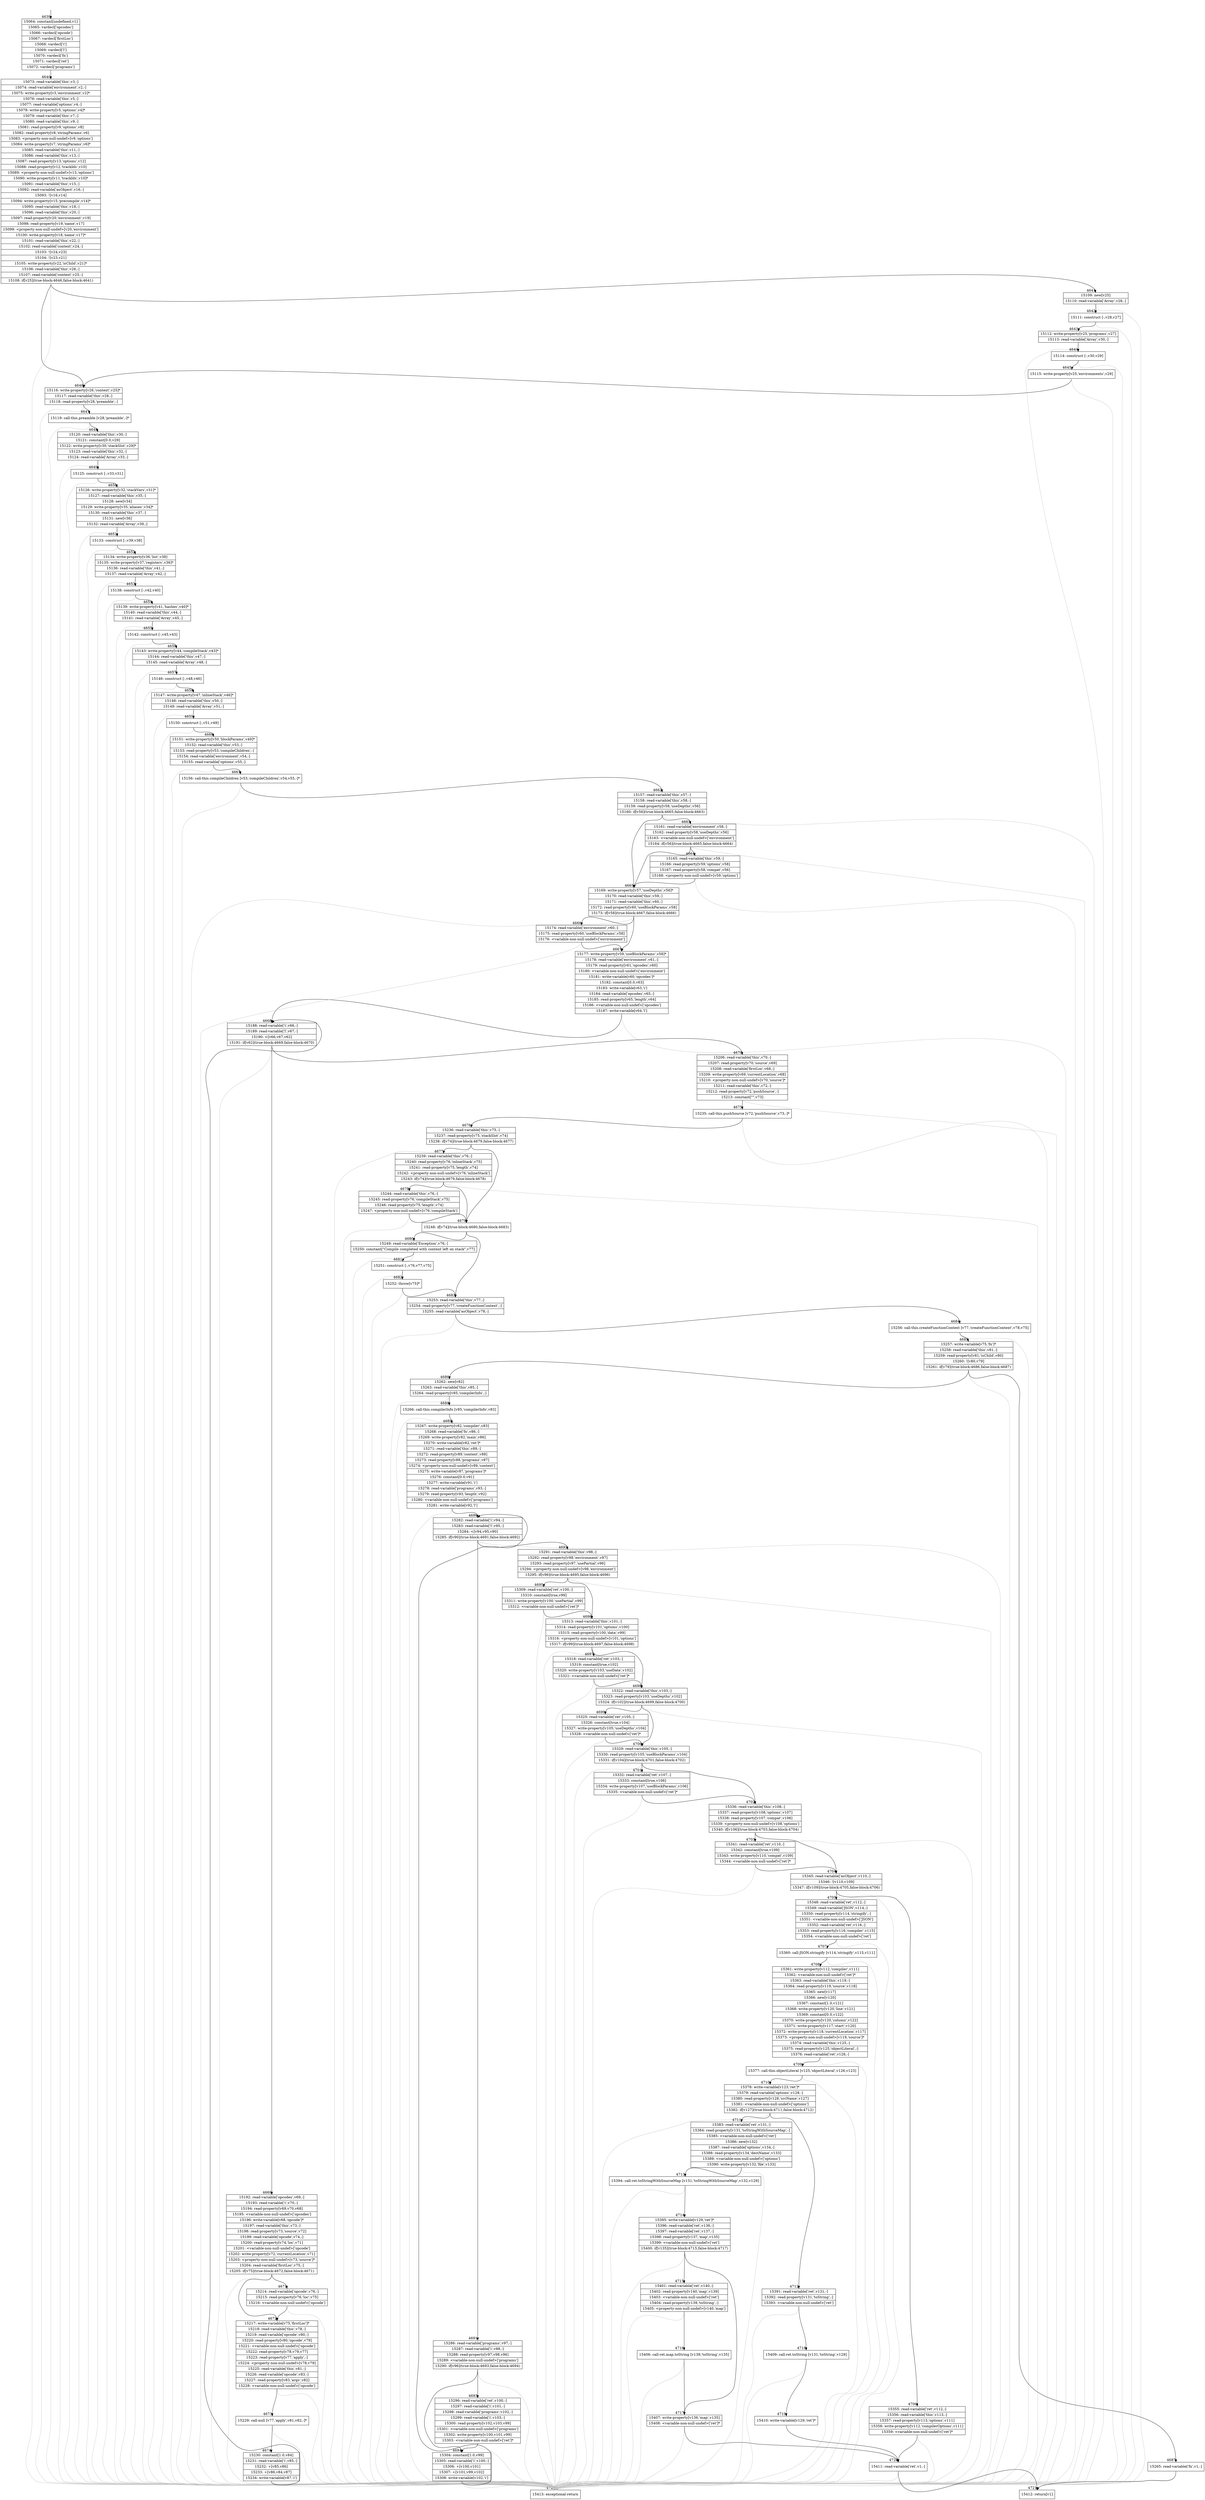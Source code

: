 digraph {
rankdir="TD"
BB_entry211[shape=none,label=""];
BB_entry211 -> BB4639 [tailport=s, headport=n, headlabel="    4639"]
BB4639 [shape=record label="{15064: constant[undefined,v1]|15065: vardecl['opcodes']|15066: vardecl['opcode']|15067: vardecl['firstLoc']|15068: vardecl['i']|15069: vardecl['l']|15070: vardecl['fn']|15071: vardecl['ret']|15072: vardecl['programs']}" ] 
BB4639 -> BB4640 [tailport=s, headport=n, headlabel="      4640"]
BB4640 [shape=record label="{15073: read-variable['this',v3,-]|15074: read-variable['environment',v2,-]|15075: write-property[v3,'environment',v2]*|15076: read-variable['this',v5,-]|15077: read-variable['options',v4,-]|15078: write-property[v5,'options',v4]*|15079: read-variable['this',v7,-]|15080: read-variable['this',v9,-]|15081: read-property[v9,'options',v8]|15082: read-property[v8,'stringParams',v6]|15083: \<property-non-null-undef\>[v9,'options']|15084: write-property[v7,'stringParams',v6]*|15085: read-variable['this',v11,-]|15086: read-variable['this',v13,-]|15087: read-property[v13,'options',v12]|15088: read-property[v12,'trackIds',v10]|15089: \<property-non-null-undef\>[v13,'options']|15090: write-property[v11,'trackIds',v10]*|15091: read-variable['this',v15,-]|15092: read-variable['asObject',v16,-]|15093: ![v16,v14]|15094: write-property[v15,'precompile',v14]*|15095: read-variable['this',v18,-]|15096: read-variable['this',v20,-]|15097: read-property[v20,'environment',v19]|15098: read-property[v19,'name',v17]|15099: \<property-non-null-undef\>[v20,'environment']|15100: write-property[v18,'name',v17]*|15101: read-variable['this',v22,-]|15102: read-variable['context',v24,-]|15103: ![v24,v23]|15104: ![v23,v21]|15105: write-property[v22,'isChild',v21]*|15106: read-variable['this',v26,-]|15107: read-variable['context',v25,-]|15108: if[v25](true-block:4646,false-block:4641)}" ] 
BB4640 -> BB4646 [tailport=s, headport=n, headlabel="      4646"]
BB4640 -> BB4641 [tailport=s, headport=n, headlabel="      4641"]
BB4640 -> BB4722 [tailport=s, headport=n, color=gray, headlabel="      4722"]
BB4641 [shape=record label="{15109: new[v25]|15110: read-variable['Array',v28,-]}" ] 
BB4641 -> BB4642 [tailport=s, headport=n, headlabel="      4642"]
BB4641 -> BB4722 [tailport=s, headport=n, color=gray]
BB4642 [shape=record label="{15111: construct [-,v28,v27]}" ] 
BB4642 -> BB4643 [tailport=s, headport=n, headlabel="      4643"]
BB4642 -> BB4722 [tailport=s, headport=n, color=gray]
BB4643 [shape=record label="{15112: write-property[v25,'programs',v27]|15113: read-variable['Array',v30,-]}" ] 
BB4643 -> BB4644 [tailport=s, headport=n, headlabel="      4644"]
BB4643 -> BB4722 [tailport=s, headport=n, color=gray]
BB4644 [shape=record label="{15114: construct [-,v30,v29]}" ] 
BB4644 -> BB4645 [tailport=s, headport=n, headlabel="      4645"]
BB4644 -> BB4722 [tailport=s, headport=n, color=gray]
BB4645 [shape=record label="{15115: write-property[v25,'environments',v29]}" ] 
BB4645 -> BB4646 [tailport=s, headport=n]
BB4645 -> BB4722 [tailport=s, headport=n, color=gray]
BB4646 [shape=record label="{15116: write-property[v26,'context',v25]*|15117: read-variable['this',v28,-]|15118: read-property[v28,'preamble',-]}" ] 
BB4646 -> BB4647 [tailport=s, headport=n, headlabel="      4647"]
BB4646 -> BB4722 [tailport=s, headport=n, color=gray]
BB4647 [shape=record label="{15119: call-this.preamble [v28,'preamble',-]*}" ] 
BB4647 -> BB4648 [tailport=s, headport=n, headlabel="      4648"]
BB4647 -> BB4722 [tailport=s, headport=n, color=gray]
BB4648 [shape=record label="{15120: read-variable['this',v30,-]|15121: constant[0.0,v29]|15122: write-property[v30,'stackSlot',v29]*|15123: read-variable['this',v32,-]|15124: read-variable['Array',v33,-]}" ] 
BB4648 -> BB4649 [tailport=s, headport=n, headlabel="      4649"]
BB4648 -> BB4722 [tailport=s, headport=n, color=gray]
BB4649 [shape=record label="{15125: construct [-,v33,v31]}" ] 
BB4649 -> BB4650 [tailport=s, headport=n, headlabel="      4650"]
BB4649 -> BB4722 [tailport=s, headport=n, color=gray]
BB4650 [shape=record label="{15126: write-property[v32,'stackVars',v31]*|15127: read-variable['this',v35,-]|15128: new[v34]|15129: write-property[v35,'aliases',v34]*|15130: read-variable['this',v37,-]|15131: new[v36]|15132: read-variable['Array',v39,-]}" ] 
BB4650 -> BB4651 [tailport=s, headport=n, headlabel="      4651"]
BB4650 -> BB4722 [tailport=s, headport=n, color=gray]
BB4651 [shape=record label="{15133: construct [-,v39,v38]}" ] 
BB4651 -> BB4652 [tailport=s, headport=n, headlabel="      4652"]
BB4651 -> BB4722 [tailport=s, headport=n, color=gray]
BB4652 [shape=record label="{15134: write-property[v36,'list',v38]|15135: write-property[v37,'registers',v36]*|15136: read-variable['this',v41,-]|15137: read-variable['Array',v42,-]}" ] 
BB4652 -> BB4653 [tailport=s, headport=n, headlabel="      4653"]
BB4652 -> BB4722 [tailport=s, headport=n, color=gray]
BB4653 [shape=record label="{15138: construct [-,v42,v40]}" ] 
BB4653 -> BB4654 [tailport=s, headport=n, headlabel="      4654"]
BB4653 -> BB4722 [tailport=s, headport=n, color=gray]
BB4654 [shape=record label="{15139: write-property[v41,'hashes',v40]*|15140: read-variable['this',v44,-]|15141: read-variable['Array',v45,-]}" ] 
BB4654 -> BB4655 [tailport=s, headport=n, headlabel="      4655"]
BB4654 -> BB4722 [tailport=s, headport=n, color=gray]
BB4655 [shape=record label="{15142: construct [-,v45,v43]}" ] 
BB4655 -> BB4656 [tailport=s, headport=n, headlabel="      4656"]
BB4655 -> BB4722 [tailport=s, headport=n, color=gray]
BB4656 [shape=record label="{15143: write-property[v44,'compileStack',v43]*|15144: read-variable['this',v47,-]|15145: read-variable['Array',v48,-]}" ] 
BB4656 -> BB4657 [tailport=s, headport=n, headlabel="      4657"]
BB4656 -> BB4722 [tailport=s, headport=n, color=gray]
BB4657 [shape=record label="{15146: construct [-,v48,v46]}" ] 
BB4657 -> BB4658 [tailport=s, headport=n, headlabel="      4658"]
BB4657 -> BB4722 [tailport=s, headport=n, color=gray]
BB4658 [shape=record label="{15147: write-property[v47,'inlineStack',v46]*|15148: read-variable['this',v50,-]|15149: read-variable['Array',v51,-]}" ] 
BB4658 -> BB4659 [tailport=s, headport=n, headlabel="      4659"]
BB4658 -> BB4722 [tailport=s, headport=n, color=gray]
BB4659 [shape=record label="{15150: construct [-,v51,v49]}" ] 
BB4659 -> BB4660 [tailport=s, headport=n, headlabel="      4660"]
BB4659 -> BB4722 [tailport=s, headport=n, color=gray]
BB4660 [shape=record label="{15151: write-property[v50,'blockParams',v49]*|15152: read-variable['this',v53,-]|15153: read-property[v53,'compileChildren',-]|15154: read-variable['environment',v54,-]|15155: read-variable['options',v55,-]}" ] 
BB4660 -> BB4661 [tailport=s, headport=n, headlabel="      4661"]
BB4660 -> BB4722 [tailport=s, headport=n, color=gray]
BB4661 [shape=record label="{15156: call-this.compileChildren [v53,'compileChildren',v54,v55,-]*}" ] 
BB4661 -> BB4662 [tailport=s, headport=n, headlabel="      4662"]
BB4661 -> BB4722 [tailport=s, headport=n, color=gray]
BB4662 [shape=record label="{15157: read-variable['this',v57,-]|15158: read-variable['this',v58,-]|15159: read-property[v58,'useDepths',v56]|15160: if[v56](true-block:4665,false-block:4663)}" ] 
BB4662 -> BB4665 [tailport=s, headport=n, headlabel="      4665"]
BB4662 -> BB4663 [tailport=s, headport=n, headlabel="      4663"]
BB4662 -> BB4722 [tailport=s, headport=n, color=gray]
BB4663 [shape=record label="{15161: read-variable['environment',v58,-]|15162: read-property[v58,'useDepths',v56]|15163: \<variable-non-null-undef\>['environment']|15164: if[v56](true-block:4665,false-block:4664)}" ] 
BB4663 -> BB4665 [tailport=s, headport=n]
BB4663 -> BB4664 [tailport=s, headport=n, headlabel="      4664"]
BB4663 -> BB4722 [tailport=s, headport=n, color=gray]
BB4664 [shape=record label="{15165: read-variable['this',v59,-]|15166: read-property[v59,'options',v58]|15167: read-property[v58,'compat',v56]|15168: \<property-non-null-undef\>[v59,'options']}" ] 
BB4664 -> BB4665 [tailport=s, headport=n]
BB4664 -> BB4722 [tailport=s, headport=n, color=gray]
BB4665 [shape=record label="{15169: write-property[v57,'useDepths',v56]*|15170: read-variable['this',v59,-]|15171: read-variable['this',v60,-]|15172: read-property[v60,'useBlockParams',v58]|15173: if[v58](true-block:4667,false-block:4666)}" ] 
BB4665 -> BB4667 [tailport=s, headport=n, headlabel="      4667"]
BB4665 -> BB4666 [tailport=s, headport=n, headlabel="      4666"]
BB4665 -> BB4722 [tailport=s, headport=n, color=gray]
BB4666 [shape=record label="{15174: read-variable['environment',v60,-]|15175: read-property[v60,'useBlockParams',v58]|15176: \<variable-non-null-undef\>['environment']}" ] 
BB4666 -> BB4667 [tailport=s, headport=n]
BB4666 -> BB4722 [tailport=s, headport=n, color=gray]
BB4667 [shape=record label="{15177: write-property[v59,'useBlockParams',v58]*|15178: read-variable['environment',v61,-]|15179: read-property[v61,'opcodes',v60]|15180: \<variable-non-null-undef\>['environment']|15181: write-variable[v60,'opcodes']*|15182: constant[0.0,v63]|15183: write-variable[v63,'i']|15184: read-variable['opcodes',v65,-]|15185: read-property[v65,'length',v64]|15186: \<variable-non-null-undef\>['opcodes']|15187: write-variable[v64,'l']}" ] 
BB4667 -> BB4668 [tailport=s, headport=n, headlabel="      4668"]
BB4667 -> BB4722 [tailport=s, headport=n, color=gray]
BB4668 [shape=record label="{15188: read-variable['i',v66,-]|15189: read-variable['l',v67,-]|15190: \<[v66,v67,v62]|15191: if[v62](true-block:4669,false-block:4670)}" ] 
BB4668 -> BB4669 [tailport=s, headport=n, headlabel="      4669"]
BB4668 -> BB4670 [tailport=s, headport=n, headlabel="      4670"]
BB4668 -> BB4722 [tailport=s, headport=n, color=gray]
BB4669 [shape=record label="{15192: read-variable['opcodes',v69,-]|15193: read-variable['i',v70,-]|15194: read-property[v69,v70,v68]|15195: \<variable-non-null-undef\>['opcodes']|15196: write-variable[v68,'opcode']*|15197: read-variable['this',v73,-]|15198: read-property[v73,'source',v72]|15199: read-variable['opcode',v74,-]|15200: read-property[v74,'loc',v71]|15201: \<variable-non-null-undef\>['opcode']|15202: write-property[v72,'currentLocation',v71]|15203: \<property-non-null-undef\>[v73,'source']*|15204: read-variable['firstLoc',v75,-]|15205: if[v75](true-block:4672,false-block:4671)}" ] 
BB4669 -> BB4672 [tailport=s, headport=n, headlabel="      4672"]
BB4669 -> BB4671 [tailport=s, headport=n, headlabel="      4671"]
BB4669 -> BB4722 [tailport=s, headport=n, color=gray]
BB4670 [shape=record label="{15206: read-variable['this',v70,-]|15207: read-property[v70,'source',v69]|15208: read-variable['firstLoc',v68,-]|15209: write-property[v69,'currentLocation',v68]|15210: \<property-non-null-undef\>[v70,'source']*|15211: read-variable['this',v72,-]|15212: read-property[v72,'pushSource',-]|15213: constant[\"\",v73]}" ] 
BB4670 -> BB4675 [tailport=s, headport=n, headlabel="      4675"]
BB4670 -> BB4722 [tailport=s, headport=n, color=gray]
BB4671 [shape=record label="{15214: read-variable['opcode',v76,-]|15215: read-property[v76,'loc',v75]|15216: \<variable-non-null-undef\>['opcode']}" ] 
BB4671 -> BB4672 [tailport=s, headport=n]
BB4671 -> BB4722 [tailport=s, headport=n, color=gray]
BB4672 [shape=record label="{15217: write-variable[v75,'firstLoc']*|15218: read-variable['this',v78,-]|15219: read-variable['opcode',v80,-]|15220: read-property[v80,'opcode',v79]|15221: \<variable-non-null-undef\>['opcode']|15222: read-property[v78,v79,v77]|15223: read-property[v77,'apply',-]|15224: \<property-non-null-undef\>[v78,v79]|15225: read-variable['this',v81,-]|15226: read-variable['opcode',v83,-]|15227: read-property[v83,'args',v82]|15228: \<variable-non-null-undef\>['opcode']}" ] 
BB4672 -> BB4673 [tailport=s, headport=n, headlabel="      4673"]
BB4672 -> BB4722 [tailport=s, headport=n, color=gray]
BB4673 [shape=record label="{15229: call-null [v77,'apply',v81,v82,-]*}" ] 
BB4673 -> BB4674 [tailport=s, headport=n, headlabel="      4674"]
BB4673 -> BB4722 [tailport=s, headport=n, color=gray]
BB4674 [shape=record label="{15230: constant[1.0,v84]|15231: read-variable['i',v85,-]|15232: +[v85,v86]|15233: +[v86,v84,v87]|15234: write-variable[v87,'i']}" ] 
BB4674 -> BB4668 [tailport=s, headport=n]
BB4674 -> BB4722 [tailport=s, headport=n, color=gray]
BB4675 [shape=record label="{15235: call-this.pushSource [v72,'pushSource',v73,-]*}" ] 
BB4675 -> BB4676 [tailport=s, headport=n, headlabel="      4676"]
BB4675 -> BB4722 [tailport=s, headport=n, color=gray]
BB4676 [shape=record label="{15236: read-variable['this',v75,-]|15237: read-property[v75,'stackSlot',v74]|15238: if[v74](true-block:4679,false-block:4677)}" ] 
BB4676 -> BB4679 [tailport=s, headport=n, headlabel="      4679"]
BB4676 -> BB4677 [tailport=s, headport=n, headlabel="      4677"]
BB4676 -> BB4722 [tailport=s, headport=n, color=gray]
BB4677 [shape=record label="{15239: read-variable['this',v76,-]|15240: read-property[v76,'inlineStack',v75]|15241: read-property[v75,'length',v74]|15242: \<property-non-null-undef\>[v76,'inlineStack']|15243: if[v74](true-block:4679,false-block:4678)}" ] 
BB4677 -> BB4679 [tailport=s, headport=n]
BB4677 -> BB4678 [tailport=s, headport=n, headlabel="      4678"]
BB4677 -> BB4722 [tailport=s, headport=n, color=gray]
BB4678 [shape=record label="{15244: read-variable['this',v76,-]|15245: read-property[v76,'compileStack',v75]|15246: read-property[v75,'length',v74]|15247: \<property-non-null-undef\>[v76,'compileStack']}" ] 
BB4678 -> BB4679 [tailport=s, headport=n]
BB4678 -> BB4722 [tailport=s, headport=n, color=gray]
BB4679 [shape=record label="{15248: if[v74](true-block:4680,false-block:4683)}" ] 
BB4679 -> BB4680 [tailport=s, headport=n, headlabel="      4680"]
BB4679 -> BB4683 [tailport=s, headport=n, headlabel="      4683"]
BB4680 [shape=record label="{15249: read-variable['Exception',v76,-]|15250: constant[\"Compile completed with content left on stack\",v77]}" ] 
BB4680 -> BB4681 [tailport=s, headport=n, headlabel="      4681"]
BB4680 -> BB4722 [tailport=s, headport=n, color=gray]
BB4681 [shape=record label="{15251: construct [-,v76,v77,v75]}" ] 
BB4681 -> BB4682 [tailport=s, headport=n, headlabel="      4682"]
BB4681 -> BB4722 [tailport=s, headport=n, color=gray]
BB4682 [shape=record label="{15252: throw[v75]*}" ] 
BB4682 -> BB4683 [tailport=s, headport=n]
BB4682 -> BB4722 [tailport=s, headport=n, color=gray]
BB4683 [shape=record label="{15253: read-variable['this',v77,-]|15254: read-property[v77,'createFunctionContext',-]|15255: read-variable['asObject',v78,-]}" ] 
BB4683 -> BB4684 [tailport=s, headport=n, headlabel="      4684"]
BB4683 -> BB4722 [tailport=s, headport=n, color=gray]
BB4684 [shape=record label="{15256: call-this.createFunctionContext [v77,'createFunctionContext',v78,v75]}" ] 
BB4684 -> BB4685 [tailport=s, headport=n, headlabel="      4685"]
BB4684 -> BB4722 [tailport=s, headport=n, color=gray]
BB4685 [shape=record label="{15257: write-variable[v75,'fn']*|15258: read-variable['this',v81,-]|15259: read-property[v81,'isChild',v80]|15260: ![v80,v79]|15261: if[v79](true-block:4686,false-block:4687)}" ] 
BB4685 -> BB4686 [tailport=s, headport=n, headlabel="      4686"]
BB4685 -> BB4687 [tailport=s, headport=n, headlabel="      4687"]
BB4685 -> BB4722 [tailport=s, headport=n, color=gray]
BB4686 [shape=record label="{15262: new[v82]|15263: read-variable['this',v85,-]|15264: read-property[v85,'compilerInfo',-]}" ] 
BB4686 -> BB4688 [tailport=s, headport=n, headlabel="      4688"]
BB4686 -> BB4722 [tailport=s, headport=n, color=gray]
BB4687 [shape=record label="{15265: read-variable['fn',v1,-]}" ] 
BB4687 -> BB4721 [tailport=s, headport=n, headlabel="      4721"]
BB4687 -> BB4722 [tailport=s, headport=n, color=gray]
BB4688 [shape=record label="{15266: call-this.compilerInfo [v85,'compilerInfo',v83]}" ] 
BB4688 -> BB4689 [tailport=s, headport=n, headlabel="      4689"]
BB4688 -> BB4722 [tailport=s, headport=n, color=gray]
BB4689 [shape=record label="{15267: write-property[v82,'compiler',v83]|15268: read-variable['fn',v86,-]|15269: write-property[v82,'main',v86]|15270: write-variable[v82,'ret']*|15271: read-variable['this',v89,-]|15272: read-property[v89,'context',v88]|15273: read-property[v88,'programs',v87]|15274: \<property-non-null-undef\>[v89,'context']|15275: write-variable[v87,'programs']*|15276: constant[0.0,v91]|15277: write-variable[v91,'i']|15278: read-variable['programs',v93,-]|15279: read-property[v93,'length',v92]|15280: \<variable-non-null-undef\>['programs']|15281: write-variable[v92,'l']}" ] 
BB4689 -> BB4690 [tailport=s, headport=n, headlabel="      4690"]
BB4689 -> BB4722 [tailport=s, headport=n, color=gray]
BB4690 [shape=record label="{15282: read-variable['i',v94,-]|15283: read-variable['l',v95,-]|15284: \<[v94,v95,v90]|15285: if[v90](true-block:4691,false-block:4692)}" ] 
BB4690 -> BB4691 [tailport=s, headport=n, headlabel="      4691"]
BB4690 -> BB4692 [tailport=s, headport=n, headlabel="      4692"]
BB4690 -> BB4722 [tailport=s, headport=n, color=gray]
BB4691 [shape=record label="{15286: read-variable['programs',v97,-]|15287: read-variable['i',v98,-]|15288: read-property[v97,v98,v96]|15289: \<variable-non-null-undef\>['programs']|15290: if[v96](true-block:4693,false-block:4694)}" ] 
BB4691 -> BB4693 [tailport=s, headport=n, headlabel="      4693"]
BB4691 -> BB4694 [tailport=s, headport=n, headlabel="      4694"]
BB4691 -> BB4722 [tailport=s, headport=n, color=gray]
BB4692 [shape=record label="{15291: read-variable['this',v98,-]|15292: read-property[v98,'environment',v97]|15293: read-property[v97,'usePartial',v96]|15294: \<property-non-null-undef\>[v98,'environment']|15295: if[v96](true-block:4695,false-block:4696)}" ] 
BB4692 -> BB4695 [tailport=s, headport=n, headlabel="      4695"]
BB4692 -> BB4696 [tailport=s, headport=n, headlabel="      4696"]
BB4692 -> BB4722 [tailport=s, headport=n, color=gray]
BB4693 [shape=record label="{15296: read-variable['ret',v100,-]|15297: read-variable['i',v101,-]|15298: read-variable['programs',v102,-]|15299: read-variable['i',v103,-]|15300: read-property[v102,v103,v99]|15301: \<variable-non-null-undef\>['programs']|15302: write-property[v100,v101,v99]|15303: \<variable-non-null-undef\>['ret']*}" ] 
BB4693 -> BB4694 [tailport=s, headport=n]
BB4693 -> BB4722 [tailport=s, headport=n, color=gray]
BB4694 [shape=record label="{15304: constant[1.0,v99]|15305: read-variable['i',v100,-]|15306: +[v100,v101]|15307: +[v101,v99,v102]|15308: write-variable[v102,'i']}" ] 
BB4694 -> BB4690 [tailport=s, headport=n]
BB4694 -> BB4722 [tailport=s, headport=n, color=gray]
BB4695 [shape=record label="{15309: read-variable['ret',v100,-]|15310: constant[true,v99]|15311: write-property[v100,'usePartial',v99]|15312: \<variable-non-null-undef\>['ret']*}" ] 
BB4695 -> BB4696 [tailport=s, headport=n]
BB4695 -> BB4722 [tailport=s, headport=n, color=gray]
BB4696 [shape=record label="{15313: read-variable['this',v101,-]|15314: read-property[v101,'options',v100]|15315: read-property[v100,'data',v99]|15316: \<property-non-null-undef\>[v101,'options']|15317: if[v99](true-block:4697,false-block:4698)}" ] 
BB4696 -> BB4697 [tailport=s, headport=n, headlabel="      4697"]
BB4696 -> BB4698 [tailport=s, headport=n, headlabel="      4698"]
BB4696 -> BB4722 [tailport=s, headport=n, color=gray]
BB4697 [shape=record label="{15318: read-variable['ret',v103,-]|15319: constant[true,v102]|15320: write-property[v103,'useData',v102]|15321: \<variable-non-null-undef\>['ret']*}" ] 
BB4697 -> BB4698 [tailport=s, headport=n]
BB4697 -> BB4722 [tailport=s, headport=n, color=gray]
BB4698 [shape=record label="{15322: read-variable['this',v103,-]|15323: read-property[v103,'useDepths',v102]|15324: if[v102](true-block:4699,false-block:4700)}" ] 
BB4698 -> BB4699 [tailport=s, headport=n, headlabel="      4699"]
BB4698 -> BB4700 [tailport=s, headport=n, headlabel="      4700"]
BB4698 -> BB4722 [tailport=s, headport=n, color=gray]
BB4699 [shape=record label="{15325: read-variable['ret',v105,-]|15326: constant[true,v104]|15327: write-property[v105,'useDepths',v104]|15328: \<variable-non-null-undef\>['ret']*}" ] 
BB4699 -> BB4700 [tailport=s, headport=n]
BB4699 -> BB4722 [tailport=s, headport=n, color=gray]
BB4700 [shape=record label="{15329: read-variable['this',v105,-]|15330: read-property[v105,'useBlockParams',v104]|15331: if[v104](true-block:4701,false-block:4702)}" ] 
BB4700 -> BB4701 [tailport=s, headport=n, headlabel="      4701"]
BB4700 -> BB4702 [tailport=s, headport=n, headlabel="      4702"]
BB4700 -> BB4722 [tailport=s, headport=n, color=gray]
BB4701 [shape=record label="{15332: read-variable['ret',v107,-]|15333: constant[true,v106]|15334: write-property[v107,'useBlockParams',v106]|15335: \<variable-non-null-undef\>['ret']*}" ] 
BB4701 -> BB4702 [tailport=s, headport=n]
BB4701 -> BB4722 [tailport=s, headport=n, color=gray]
BB4702 [shape=record label="{15336: read-variable['this',v108,-]|15337: read-property[v108,'options',v107]|15338: read-property[v107,'compat',v106]|15339: \<property-non-null-undef\>[v108,'options']|15340: if[v106](true-block:4703,false-block:4704)}" ] 
BB4702 -> BB4703 [tailport=s, headport=n, headlabel="      4703"]
BB4702 -> BB4704 [tailport=s, headport=n, headlabel="      4704"]
BB4702 -> BB4722 [tailport=s, headport=n, color=gray]
BB4703 [shape=record label="{15341: read-variable['ret',v110,-]|15342: constant[true,v109]|15343: write-property[v110,'compat',v109]|15344: \<variable-non-null-undef\>['ret']*}" ] 
BB4703 -> BB4704 [tailport=s, headport=n]
BB4703 -> BB4722 [tailport=s, headport=n, color=gray]
BB4704 [shape=record label="{15345: read-variable['asObject',v110,-]|15346: ![v110,v109]|15347: if[v109](true-block:4705,false-block:4706)}" ] 
BB4704 -> BB4705 [tailport=s, headport=n, headlabel="      4705"]
BB4704 -> BB4706 [tailport=s, headport=n, headlabel="      4706"]
BB4704 -> BB4722 [tailport=s, headport=n, color=gray]
BB4705 [shape=record label="{15348: read-variable['ret',v112,-]|15349: read-variable['JSON',v114,-]|15350: read-property[v114,'stringify',-]|15351: \<variable-non-null-undef\>['JSON']|15352: read-variable['ret',v116,-]|15353: read-property[v116,'compiler',v115]|15354: \<variable-non-null-undef\>['ret']}" ] 
BB4705 -> BB4707 [tailport=s, headport=n, headlabel="      4707"]
BB4705 -> BB4722 [tailport=s, headport=n, color=gray]
BB4706 [shape=record label="{15355: read-variable['ret',v112,-]|15356: read-variable['this',v113,-]|15357: read-property[v113,'options',v111]|15358: write-property[v112,'compilerOptions',v111]|15359: \<variable-non-null-undef\>['ret']*}" ] 
BB4706 -> BB4720 [tailport=s, headport=n, headlabel="      4720"]
BB4706 -> BB4722 [tailport=s, headport=n, color=gray]
BB4707 [shape=record label="{15360: call-JSON.stringify [v114,'stringify',v115,v111]}" ] 
BB4707 -> BB4708 [tailport=s, headport=n, headlabel="      4708"]
BB4707 -> BB4722 [tailport=s, headport=n, color=gray]
BB4708 [shape=record label="{15361: write-property[v112,'compiler',v111]|15362: \<variable-non-null-undef\>['ret']*|15363: read-variable['this',v119,-]|15364: read-property[v119,'source',v118]|15365: new[v117]|15366: new[v120]|15367: constant[1.0,v121]|15368: write-property[v120,'line',v121]|15369: constant[0.0,v122]|15370: write-property[v120,'column',v122]|15371: write-property[v117,'start',v120]|15372: write-property[v118,'currentLocation',v117]|15373: \<property-non-null-undef\>[v119,'source']*|15374: read-variable['this',v125,-]|15375: read-property[v125,'objectLiteral',-]|15376: read-variable['ret',v126,-]}" ] 
BB4708 -> BB4709 [tailport=s, headport=n, headlabel="      4709"]
BB4708 -> BB4722 [tailport=s, headport=n, color=gray]
BB4709 [shape=record label="{15377: call-this.objectLiteral [v125,'objectLiteral',v126,v123]}" ] 
BB4709 -> BB4710 [tailport=s, headport=n, headlabel="      4710"]
BB4709 -> BB4722 [tailport=s, headport=n, color=gray]
BB4710 [shape=record label="{15378: write-variable[v123,'ret']*|15379: read-variable['options',v128,-]|15380: read-property[v128,'srcName',v127]|15381: \<variable-non-null-undef\>['options']|15382: if[v127](true-block:4711,false-block:4712)}" ] 
BB4710 -> BB4711 [tailport=s, headport=n, headlabel="      4711"]
BB4710 -> BB4712 [tailport=s, headport=n, headlabel="      4712"]
BB4710 -> BB4722 [tailport=s, headport=n, color=gray]
BB4711 [shape=record label="{15383: read-variable['ret',v131,-]|15384: read-property[v131,'toStringWithSourceMap',-]|15385: \<variable-non-null-undef\>['ret']|15386: new[v132]|15387: read-variable['options',v134,-]|15388: read-property[v134,'destName',v133]|15389: \<variable-non-null-undef\>['options']|15390: write-property[v132,'file',v133]}" ] 
BB4711 -> BB4713 [tailport=s, headport=n, headlabel="      4713"]
BB4711 -> BB4722 [tailport=s, headport=n, color=gray]
BB4712 [shape=record label="{15391: read-variable['ret',v131,-]|15392: read-property[v131,'toString',-]|15393: \<variable-non-null-undef\>['ret']}" ] 
BB4712 -> BB4718 [tailport=s, headport=n, headlabel="      4718"]
BB4712 -> BB4722 [tailport=s, headport=n, color=gray]
BB4713 [shape=record label="{15394: call-ret.toStringWithSourceMap [v131,'toStringWithSourceMap',v132,v129]}" ] 
BB4713 -> BB4714 [tailport=s, headport=n, headlabel="      4714"]
BB4713 -> BB4722 [tailport=s, headport=n, color=gray]
BB4714 [shape=record label="{15395: write-variable[v129,'ret']*|15396: read-variable['ret',v136,-]|15397: read-variable['ret',v137,-]|15398: read-property[v137,'map',v135]|15399: \<variable-non-null-undef\>['ret']|15400: if[v135](true-block:4715,false-block:4717)}" ] 
BB4714 -> BB4717 [tailport=s, headport=n, headlabel="      4717"]
BB4714 -> BB4715 [tailport=s, headport=n, headlabel="      4715"]
BB4714 -> BB4722 [tailport=s, headport=n, color=gray]
BB4715 [shape=record label="{15401: read-variable['ret',v140,-]|15402: read-property[v140,'map',v139]|15403: \<variable-non-null-undef\>['ret']|15404: read-property[v139,'toString',-]|15405: \<property-non-null-undef\>[v140,'map']}" ] 
BB4715 -> BB4716 [tailport=s, headport=n, headlabel="      4716"]
BB4715 -> BB4722 [tailport=s, headport=n, color=gray]
BB4716 [shape=record label="{15406: call-ret.map.toString [v139,'toString',v135]}" ] 
BB4716 -> BB4717 [tailport=s, headport=n]
BB4716 -> BB4722 [tailport=s, headport=n, color=gray]
BB4717 [shape=record label="{15407: write-property[v136,'map',v135]|15408: \<variable-non-null-undef\>['ret']*}" ] 
BB4717 -> BB4720 [tailport=s, headport=n]
BB4717 -> BB4722 [tailport=s, headport=n, color=gray]
BB4718 [shape=record label="{15409: call-ret.toString [v131,'toString',v129]}" ] 
BB4718 -> BB4719 [tailport=s, headport=n, headlabel="      4719"]
BB4718 -> BB4722 [tailport=s, headport=n, color=gray]
BB4719 [shape=record label="{15410: write-variable[v129,'ret']*}" ] 
BB4719 -> BB4720 [tailport=s, headport=n]
BB4720 [shape=record label="{15411: read-variable['ret',v1,-]}" ] 
BB4720 -> BB4721 [tailport=s, headport=n]
BB4720 -> BB4722 [tailport=s, headport=n, color=gray]
BB4721 [shape=record label="{15412: return[v1]}" ] 
BB4722 [shape=record label="{15413: exceptional-return}" ] 
//#$~ 2771
}
